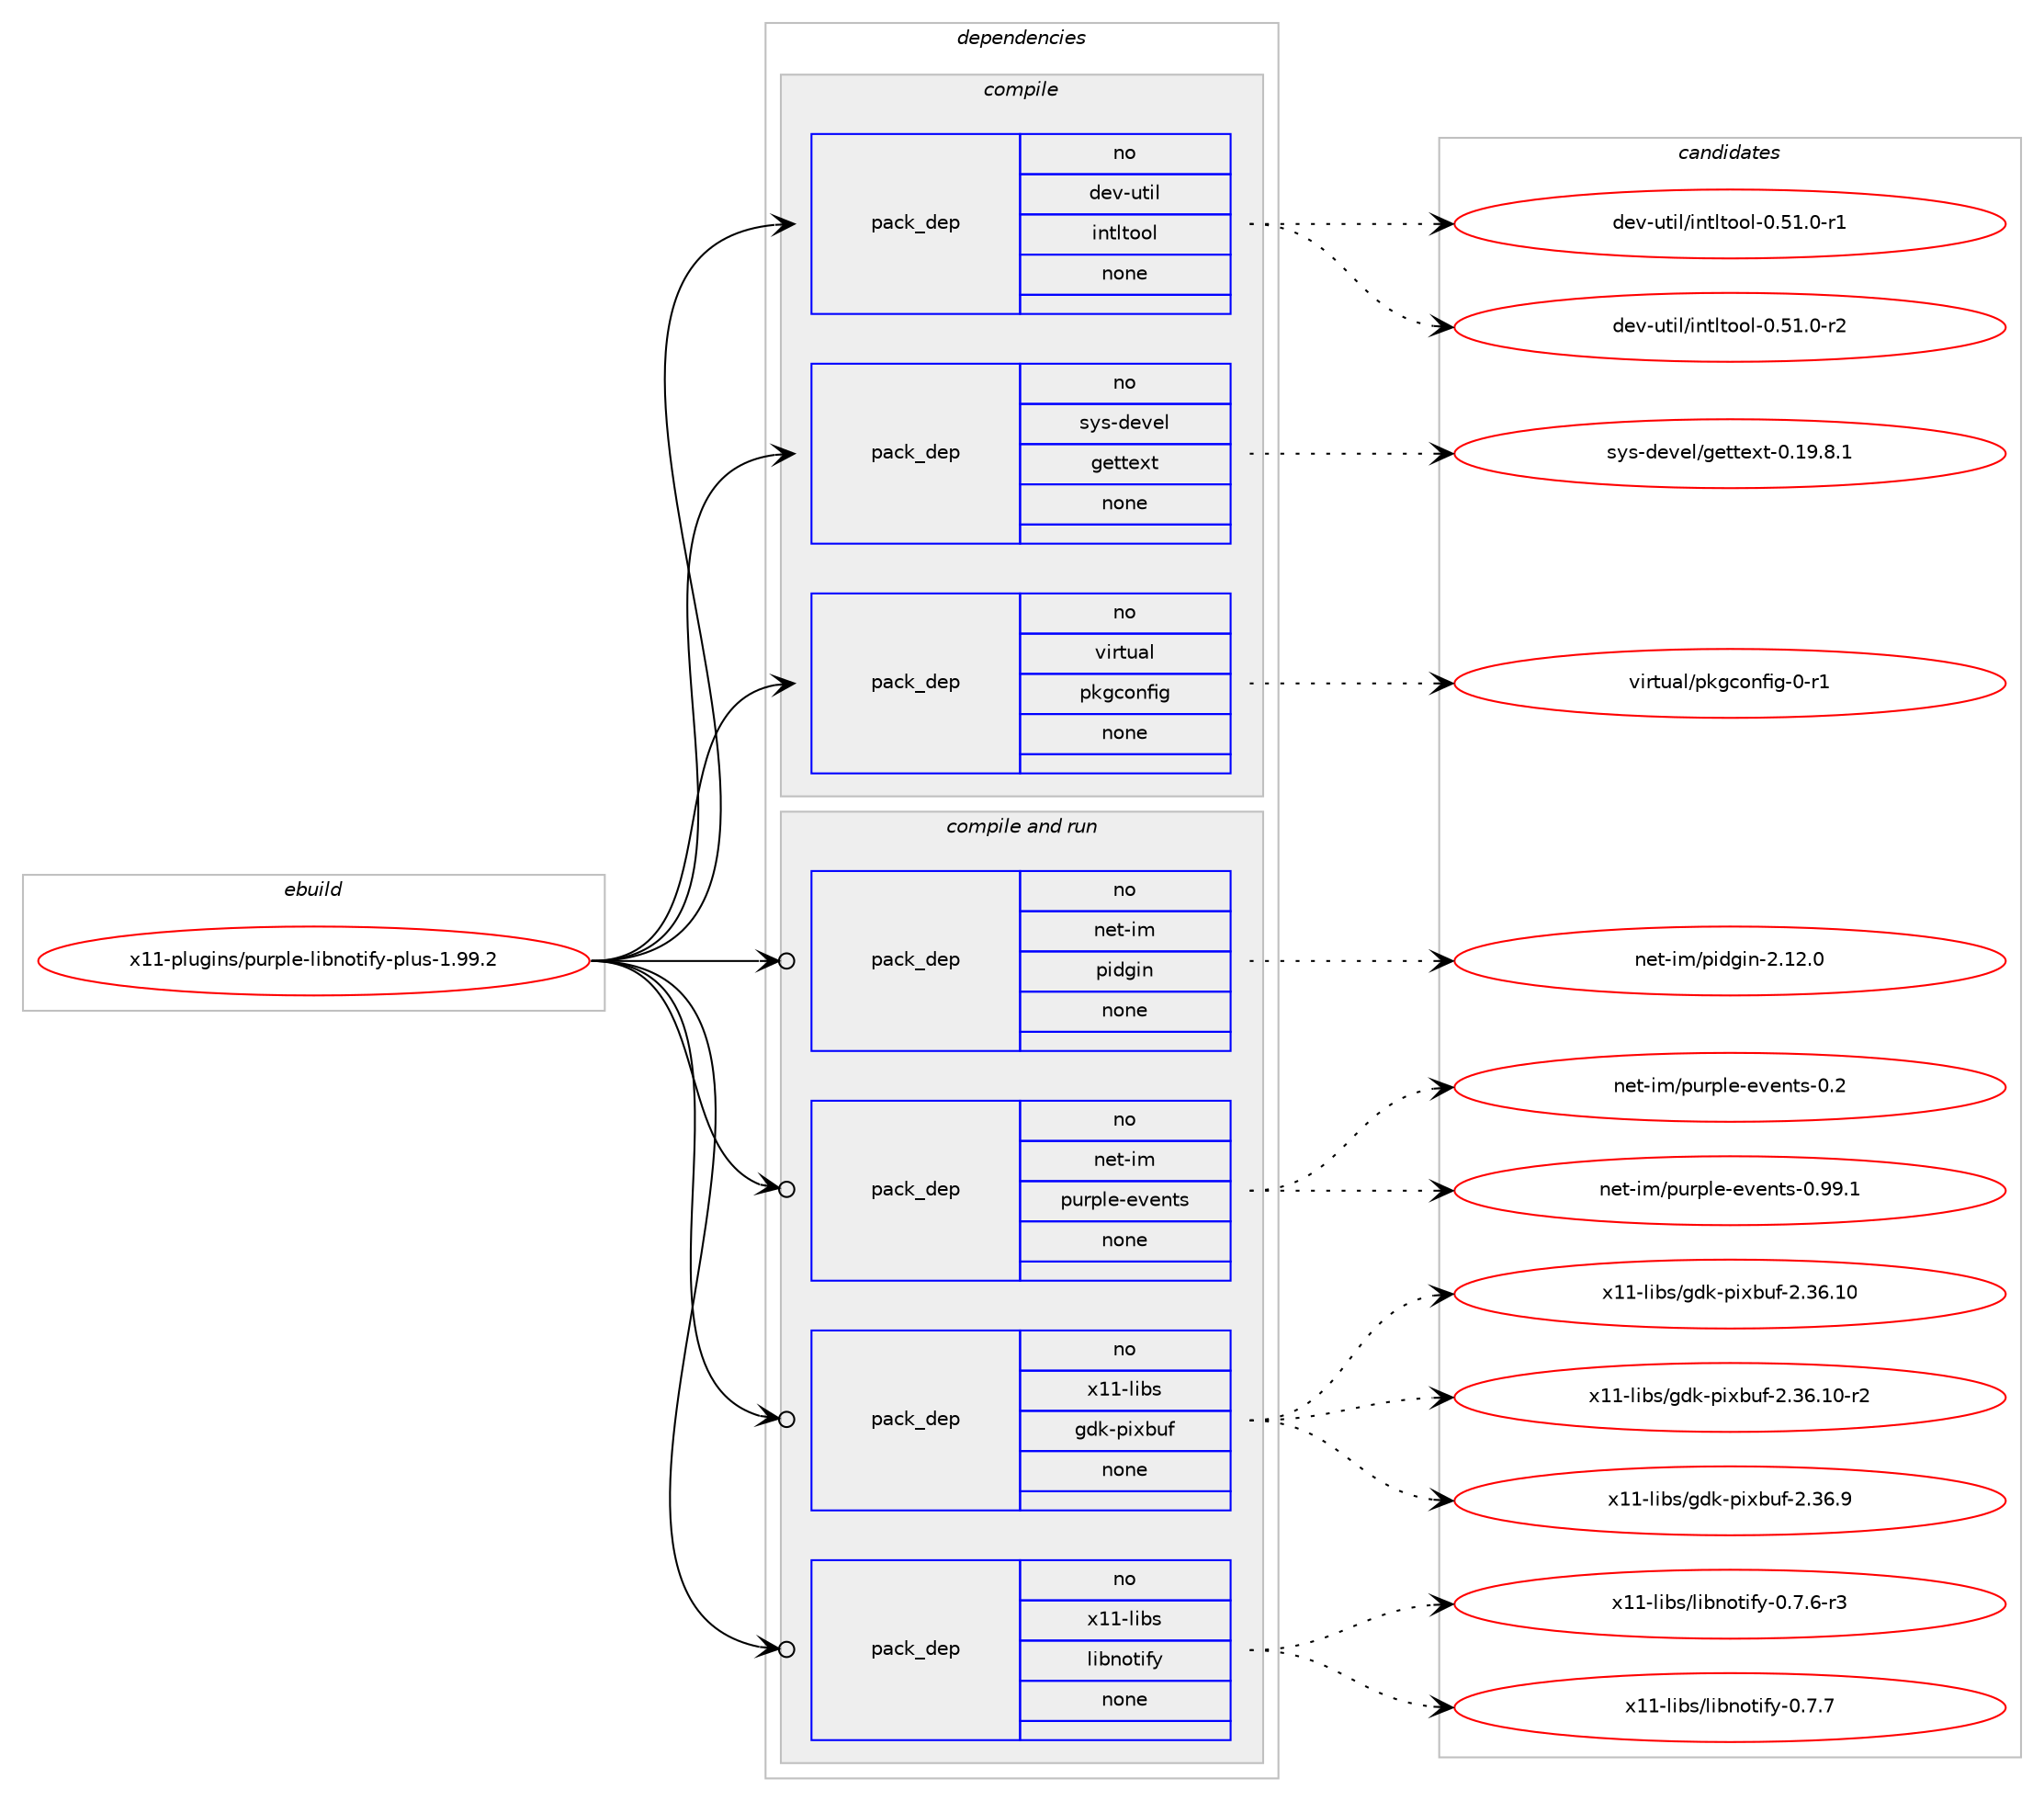 digraph prolog {

# *************
# Graph options
# *************

newrank=true;
concentrate=true;
compound=true;
graph [rankdir=LR,fontname=Helvetica,fontsize=10,ranksep=1.5];#, ranksep=2.5, nodesep=0.2];
edge  [arrowhead=vee];
node  [fontname=Helvetica,fontsize=10];

# **********
# The ebuild
# **********

subgraph cluster_leftcol {
color=gray;
rank=same;
label=<<i>ebuild</i>>;
id [label="x11-plugins/purple-libnotify-plus-1.99.2", color=red, width=4, href="../x11-plugins/purple-libnotify-plus-1.99.2.svg"];
}

# ****************
# The dependencies
# ****************

subgraph cluster_midcol {
color=gray;
label=<<i>dependencies</i>>;
subgraph cluster_compile {
fillcolor="#eeeeee";
style=filled;
label=<<i>compile</i>>;
subgraph pack393225 {
dependency526705 [label=<<TABLE BORDER="0" CELLBORDER="1" CELLSPACING="0" CELLPADDING="4" WIDTH="220"><TR><TD ROWSPAN="6" CELLPADDING="30">pack_dep</TD></TR><TR><TD WIDTH="110">no</TD></TR><TR><TD>dev-util</TD></TR><TR><TD>intltool</TD></TR><TR><TD>none</TD></TR><TR><TD></TD></TR></TABLE>>, shape=none, color=blue];
}
id:e -> dependency526705:w [weight=20,style="solid",arrowhead="vee"];
subgraph pack393226 {
dependency526706 [label=<<TABLE BORDER="0" CELLBORDER="1" CELLSPACING="0" CELLPADDING="4" WIDTH="220"><TR><TD ROWSPAN="6" CELLPADDING="30">pack_dep</TD></TR><TR><TD WIDTH="110">no</TD></TR><TR><TD>sys-devel</TD></TR><TR><TD>gettext</TD></TR><TR><TD>none</TD></TR><TR><TD></TD></TR></TABLE>>, shape=none, color=blue];
}
id:e -> dependency526706:w [weight=20,style="solid",arrowhead="vee"];
subgraph pack393227 {
dependency526707 [label=<<TABLE BORDER="0" CELLBORDER="1" CELLSPACING="0" CELLPADDING="4" WIDTH="220"><TR><TD ROWSPAN="6" CELLPADDING="30">pack_dep</TD></TR><TR><TD WIDTH="110">no</TD></TR><TR><TD>virtual</TD></TR><TR><TD>pkgconfig</TD></TR><TR><TD>none</TD></TR><TR><TD></TD></TR></TABLE>>, shape=none, color=blue];
}
id:e -> dependency526707:w [weight=20,style="solid",arrowhead="vee"];
}
subgraph cluster_compileandrun {
fillcolor="#eeeeee";
style=filled;
label=<<i>compile and run</i>>;
subgraph pack393228 {
dependency526708 [label=<<TABLE BORDER="0" CELLBORDER="1" CELLSPACING="0" CELLPADDING="4" WIDTH="220"><TR><TD ROWSPAN="6" CELLPADDING="30">pack_dep</TD></TR><TR><TD WIDTH="110">no</TD></TR><TR><TD>net-im</TD></TR><TR><TD>pidgin</TD></TR><TR><TD>none</TD></TR><TR><TD></TD></TR></TABLE>>, shape=none, color=blue];
}
id:e -> dependency526708:w [weight=20,style="solid",arrowhead="odotvee"];
subgraph pack393229 {
dependency526709 [label=<<TABLE BORDER="0" CELLBORDER="1" CELLSPACING="0" CELLPADDING="4" WIDTH="220"><TR><TD ROWSPAN="6" CELLPADDING="30">pack_dep</TD></TR><TR><TD WIDTH="110">no</TD></TR><TR><TD>net-im</TD></TR><TR><TD>purple-events</TD></TR><TR><TD>none</TD></TR><TR><TD></TD></TR></TABLE>>, shape=none, color=blue];
}
id:e -> dependency526709:w [weight=20,style="solid",arrowhead="odotvee"];
subgraph pack393230 {
dependency526710 [label=<<TABLE BORDER="0" CELLBORDER="1" CELLSPACING="0" CELLPADDING="4" WIDTH="220"><TR><TD ROWSPAN="6" CELLPADDING="30">pack_dep</TD></TR><TR><TD WIDTH="110">no</TD></TR><TR><TD>x11-libs</TD></TR><TR><TD>gdk-pixbuf</TD></TR><TR><TD>none</TD></TR><TR><TD></TD></TR></TABLE>>, shape=none, color=blue];
}
id:e -> dependency526710:w [weight=20,style="solid",arrowhead="odotvee"];
subgraph pack393231 {
dependency526711 [label=<<TABLE BORDER="0" CELLBORDER="1" CELLSPACING="0" CELLPADDING="4" WIDTH="220"><TR><TD ROWSPAN="6" CELLPADDING="30">pack_dep</TD></TR><TR><TD WIDTH="110">no</TD></TR><TR><TD>x11-libs</TD></TR><TR><TD>libnotify</TD></TR><TR><TD>none</TD></TR><TR><TD></TD></TR></TABLE>>, shape=none, color=blue];
}
id:e -> dependency526711:w [weight=20,style="solid",arrowhead="odotvee"];
}
subgraph cluster_run {
fillcolor="#eeeeee";
style=filled;
label=<<i>run</i>>;
}
}

# **************
# The candidates
# **************

subgraph cluster_choices {
rank=same;
color=gray;
label=<<i>candidates</i>>;

subgraph choice393225 {
color=black;
nodesep=1;
choice1001011184511711610510847105110116108116111111108454846534946484511449 [label="dev-util/intltool-0.51.0-r1", color=red, width=4,href="../dev-util/intltool-0.51.0-r1.svg"];
choice1001011184511711610510847105110116108116111111108454846534946484511450 [label="dev-util/intltool-0.51.0-r2", color=red, width=4,href="../dev-util/intltool-0.51.0-r2.svg"];
dependency526705:e -> choice1001011184511711610510847105110116108116111111108454846534946484511449:w [style=dotted,weight="100"];
dependency526705:e -> choice1001011184511711610510847105110116108116111111108454846534946484511450:w [style=dotted,weight="100"];
}
subgraph choice393226 {
color=black;
nodesep=1;
choice1151211154510010111810110847103101116116101120116454846495746564649 [label="sys-devel/gettext-0.19.8.1", color=red, width=4,href="../sys-devel/gettext-0.19.8.1.svg"];
dependency526706:e -> choice1151211154510010111810110847103101116116101120116454846495746564649:w [style=dotted,weight="100"];
}
subgraph choice393227 {
color=black;
nodesep=1;
choice11810511411611797108471121071039911111010210510345484511449 [label="virtual/pkgconfig-0-r1", color=red, width=4,href="../virtual/pkgconfig-0-r1.svg"];
dependency526707:e -> choice11810511411611797108471121071039911111010210510345484511449:w [style=dotted,weight="100"];
}
subgraph choice393228 {
color=black;
nodesep=1;
choice110101116451051094711210510010310511045504649504648 [label="net-im/pidgin-2.12.0", color=red, width=4,href="../net-im/pidgin-2.12.0.svg"];
dependency526708:e -> choice110101116451051094711210510010310511045504649504648:w [style=dotted,weight="100"];
}
subgraph choice393229 {
color=black;
nodesep=1;
choice11010111645105109471121171141121081014510111810111011611545484650 [label="net-im/purple-events-0.2", color=red, width=4,href="../net-im/purple-events-0.2.svg"];
choice11010111645105109471121171141121081014510111810111011611545484657574649 [label="net-im/purple-events-0.99.1", color=red, width=4,href="../net-im/purple-events-0.99.1.svg"];
dependency526709:e -> choice11010111645105109471121171141121081014510111810111011611545484650:w [style=dotted,weight="100"];
dependency526709:e -> choice11010111645105109471121171141121081014510111810111011611545484657574649:w [style=dotted,weight="100"];
}
subgraph choice393230 {
color=black;
nodesep=1;
choice120494945108105981154710310010745112105120981171024550465154464948 [label="x11-libs/gdk-pixbuf-2.36.10", color=red, width=4,href="../x11-libs/gdk-pixbuf-2.36.10.svg"];
choice1204949451081059811547103100107451121051209811710245504651544649484511450 [label="x11-libs/gdk-pixbuf-2.36.10-r2", color=red, width=4,href="../x11-libs/gdk-pixbuf-2.36.10-r2.svg"];
choice1204949451081059811547103100107451121051209811710245504651544657 [label="x11-libs/gdk-pixbuf-2.36.9", color=red, width=4,href="../x11-libs/gdk-pixbuf-2.36.9.svg"];
dependency526710:e -> choice120494945108105981154710310010745112105120981171024550465154464948:w [style=dotted,weight="100"];
dependency526710:e -> choice1204949451081059811547103100107451121051209811710245504651544649484511450:w [style=dotted,weight="100"];
dependency526710:e -> choice1204949451081059811547103100107451121051209811710245504651544657:w [style=dotted,weight="100"];
}
subgraph choice393231 {
color=black;
nodesep=1;
choice1204949451081059811547108105981101111161051021214548465546544511451 [label="x11-libs/libnotify-0.7.6-r3", color=red, width=4,href="../x11-libs/libnotify-0.7.6-r3.svg"];
choice120494945108105981154710810598110111116105102121454846554655 [label="x11-libs/libnotify-0.7.7", color=red, width=4,href="../x11-libs/libnotify-0.7.7.svg"];
dependency526711:e -> choice1204949451081059811547108105981101111161051021214548465546544511451:w [style=dotted,weight="100"];
dependency526711:e -> choice120494945108105981154710810598110111116105102121454846554655:w [style=dotted,weight="100"];
}
}

}

